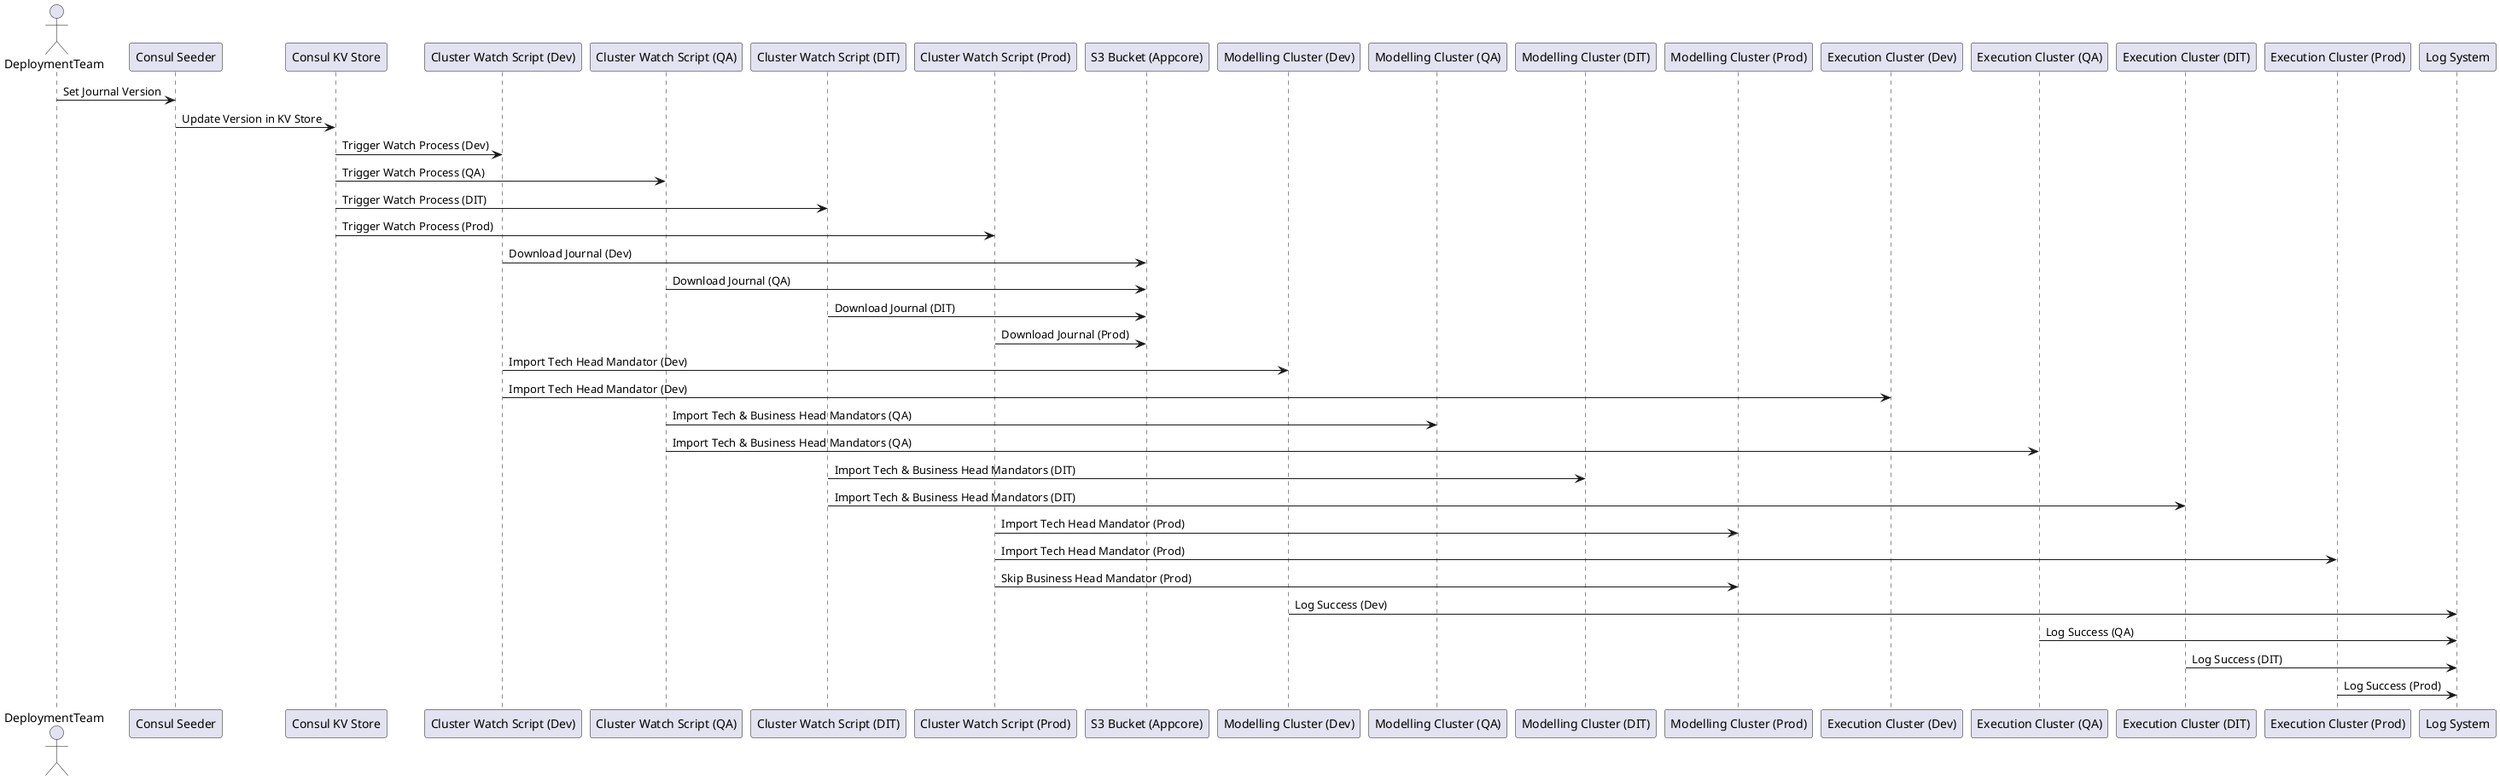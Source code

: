 @startuml
actor DeploymentTeam
participant "Consul Seeder" as ConsulSeeder
participant "Consul KV Store" as ConsulKV
participant "Cluster Watch Script (Dev)" as DevWatchScript
participant "Cluster Watch Script (QA)" as QAWatchScript
participant "Cluster Watch Script (DIT)" as DITWatchScript
participant "Cluster Watch Script (Prod)" as ProdWatchScript
participant "S3 Bucket (Appcore)" as S3Bucket
participant "Modelling Cluster (Dev)" as DevModelling
participant "Modelling Cluster (QA)" as QAModelling
participant "Modelling Cluster (DIT)" as DITModelling
participant "Modelling Cluster (Prod)" as ProdModelling
participant "Execution Cluster (Dev)" as DevExecution
participant "Execution Cluster (QA)" as QAExecution
participant "Execution Cluster (DIT)" as DITExecution
participant "Execution Cluster (Prod)" as ProdExecution
participant "Log System" as LogSystem

' Step 1: Deployment team updates version in Consul
DeploymentTeam -> ConsulSeeder: Set Journal Version
ConsulSeeder -> ConsulKV: Update Version in KV Store

' Step 2: Consul Watch Script in each cluster picks up the update
ConsulKV -> DevWatchScript: Trigger Watch Process (Dev)
ConsulKV -> QAWatchScript: Trigger Watch Process (QA)
ConsulKV -> DITWatchScript: Trigger Watch Process (DIT)
ConsulKV -> ProdWatchScript: Trigger Watch Process (Prod)

' Step 3: Watch script downloads the journal file based on version
DevWatchScript -> S3Bucket: Download Journal (Dev)
QAWatchScript -> S3Bucket: Download Journal (QA)
DITWatchScript -> S3Bucket: Download Journal (DIT)
ProdWatchScript -> S3Bucket: Download Journal (Prod)

' Step 4: Import process with rules
' Dev Cluster imports only Tech Head Mandator changes
DevWatchScript -> DevModelling: Import Tech Head Mandator (Dev)
DevWatchScript -> DevExecution: Import Tech Head Mandator (Dev)

' QA Cluster imports Tech and Business Head Mandators
QAWatchScript -> QAModelling: Import Tech & Business Head Mandators (QA)
QAWatchScript -> QAExecution: Import Tech & Business Head Mandators (QA)

' DIT Cluster imports Tech and Business Head Mandators
DITWatchScript -> DITModelling: Import Tech & Business Head Mandators (DIT)
DITWatchScript -> DITExecution: Import Tech & Business Head Mandators (DIT)

' Prod Cluster imports only Tech Head Mandator, not Business Mandator
ProdWatchScript -> ProdModelling: Import Tech Head Mandator (Prod)
ProdWatchScript -> ProdExecution: Import Tech Head Mandator (Prod)
ProdWatchScript -> ProdModelling: Skip Business Head Mandator (Prod)

' Step 5: Log the result of the import process
DevModelling -> LogSystem: Log Success (Dev)
QAExecution -> LogSystem: Log Success (QA)
DITExecution -> LogSystem: Log Success (DIT)
ProdExecution -> LogSystem: Log Success (Prod)
@enduml
